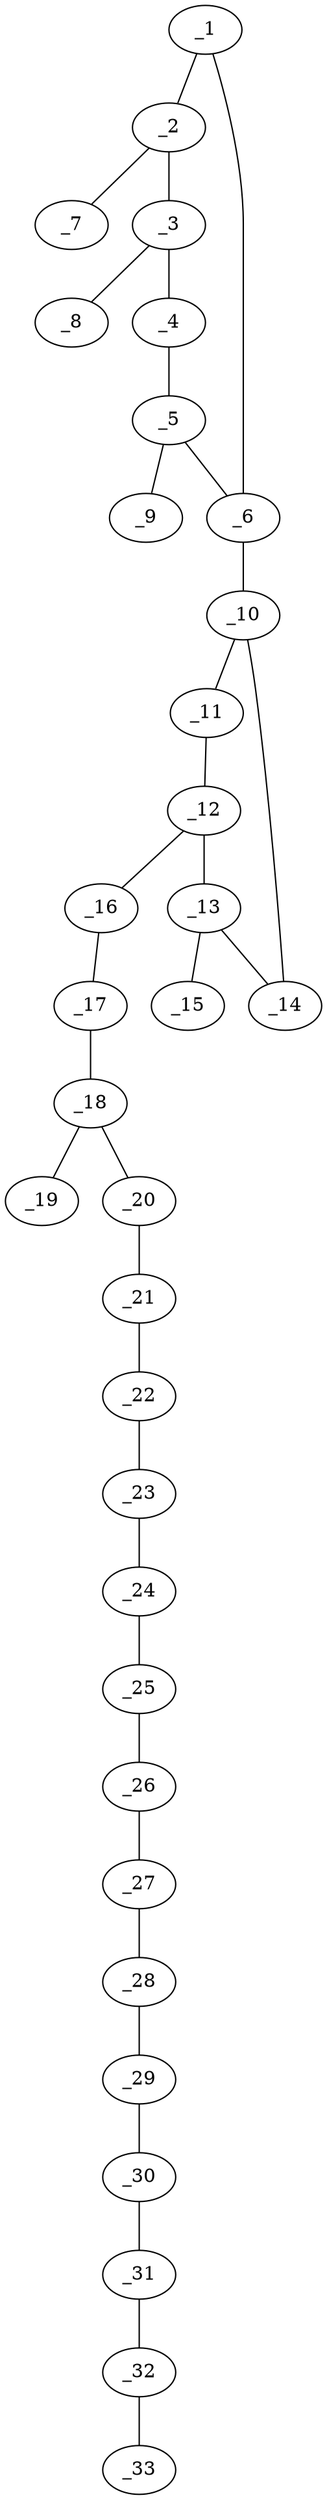 graph molid663606 {
	_1	 [charge=0,
		chem=1,
		symbol="C  ",
		x="17.019",
		y="-3.1397"];
	_2	 [charge=0,
		chem=1,
		symbol="C  ",
		x="17.019",
		y="-4.1397"];
	_1 -- _2	 [valence=2];
	_6	 [charge=0,
		chem=4,
		symbol="N  ",
		x="16.1529",
		y="-2.6397"];
	_1 -- _6	 [valence=1];
	_3	 [charge=0,
		chem=1,
		symbol="C  ",
		x="16.1529",
		y="-4.6397"];
	_2 -- _3	 [valence=1];
	_7	 [charge=0,
		chem=1,
		symbol="C  ",
		x="17.885",
		y="-4.6397"];
	_2 -- _7	 [valence=1];
	_4	 [charge=0,
		chem=4,
		symbol="N  ",
		x="15.2869",
		y="-4.1397"];
	_3 -- _4	 [valence=1];
	_8	 [charge=0,
		chem=2,
		symbol="O  ",
		x="16.1529",
		y="-5.6397"];
	_3 -- _8	 [valence=2];
	_5	 [charge=0,
		chem=1,
		symbol="C  ",
		x="15.2869",
		y="-3.1397"];
	_4 -- _5	 [valence=1];
	_5 -- _6	 [valence=1];
	_9	 [charge=0,
		chem=2,
		symbol="O  ",
		x="14.4209",
		y="-2.6397"];
	_5 -- _9	 [valence=2];
	_10	 [charge=0,
		chem=1,
		symbol="C  ",
		x="16.1529",
		y="-1.6397"];
	_6 -- _10	 [valence=1];
	_11	 [charge=0,
		chem=2,
		symbol="O  ",
		x="15.3439",
		y="-1.0519"];
	_10 -- _11	 [valence=1];
	_14	 [charge=0,
		chem=1,
		symbol="C  ",
		x="16.962",
		y="-1.0519"];
	_10 -- _14	 [valence=1];
	_12	 [charge=0,
		chem=1,
		symbol="C  ",
		x="15.653",
		y="-0.1008"];
	_11 -- _12	 [valence=1];
	_13	 [charge=0,
		chem=1,
		symbol="C  ",
		x="16.653",
		y="-0.1008"];
	_12 -- _13	 [valence=1];
	_16	 [charge=0,
		chem=1,
		symbol="C  ",
		x="15.0652",
		y="0.7082"];
	_12 -- _16	 [valence=1];
	_13 -- _14	 [valence=1];
	_15	 [charge=0,
		chem=22,
		symbol="F  ",
		x="17.2407",
		y="0.7082"];
	_13 -- _15	 [valence=1];
	_17	 [charge=0,
		chem=2,
		symbol="O  ",
		x="14.0707",
		y="0.6037"];
	_16 -- _17	 [valence=1];
	_18	 [charge=0,
		chem=1,
		symbol="C  ",
		x="13.4829",
		y="1.4127"];
	_17 -- _18	 [valence=1];
	_19	 [charge=0,
		chem=2,
		symbol="O  ",
		x="13.8896",
		y="2.3262"];
	_18 -- _19	 [valence=2];
	_20	 [charge=0,
		chem=1,
		symbol="C  ",
		x="12.4883",
		y="1.3082"];
	_18 -- _20	 [valence=1];
	_21	 [charge=0,
		chem=1,
		symbol="C  ",
		x="11.9006",
		y="2.1172"];
	_20 -- _21	 [valence=1];
	_22	 [charge=0,
		chem=1,
		symbol="C  ",
		x="10.906",
		y="2.0127"];
	_21 -- _22	 [valence=1];
	_23	 [charge=0,
		chem=1,
		symbol="C  ",
		x="10.3183",
		y="2.8217"];
	_22 -- _23	 [valence=1];
	_24	 [charge=0,
		chem=1,
		symbol="C  ",
		x="9.3237",
		y="2.7172"];
	_23 -- _24	 [valence=1];
	_25	 [charge=0,
		chem=1,
		symbol="C  ",
		x="8.736",
		y="3.5262"];
	_24 -- _25	 [valence=1];
	_26	 [charge=0,
		chem=1,
		symbol="C  ",
		x="7.7414",
		y="3.4217"];
	_25 -- _26	 [valence=1];
	_27	 [charge=0,
		chem=1,
		symbol="C  ",
		x="7.1537",
		y="4.2307"];
	_26 -- _27	 [valence=1];
	_28	 [charge=0,
		chem=1,
		symbol="C  ",
		x="6.1591",
		y="4.1261"];
	_27 -- _28	 [valence=1];
	_29	 [charge=0,
		chem=1,
		symbol="C  ",
		x="5.5713",
		y="4.9352"];
	_28 -- _29	 [valence=1];
	_30	 [charge=0,
		chem=1,
		symbol="C  ",
		x="4.5768",
		y="4.8306"];
	_29 -- _30	 [valence=1];
	_31	 [charge=0,
		chem=4,
		symbol="N  ",
		x="3.989",
		y="5.6397"];
	_30 -- _31	 [valence=1];
	_32	 [charge=1,
		chem=4,
		symbol="N  ",
		x="2.9945",
		y="5.5351"];
	_31 -- _32	 [valence=2];
	_33	 [charge="-1",
		chem=4,
		symbol="N  ",
		x=2,
		y="5.4306"];
	_32 -- _33	 [valence=2];
}
